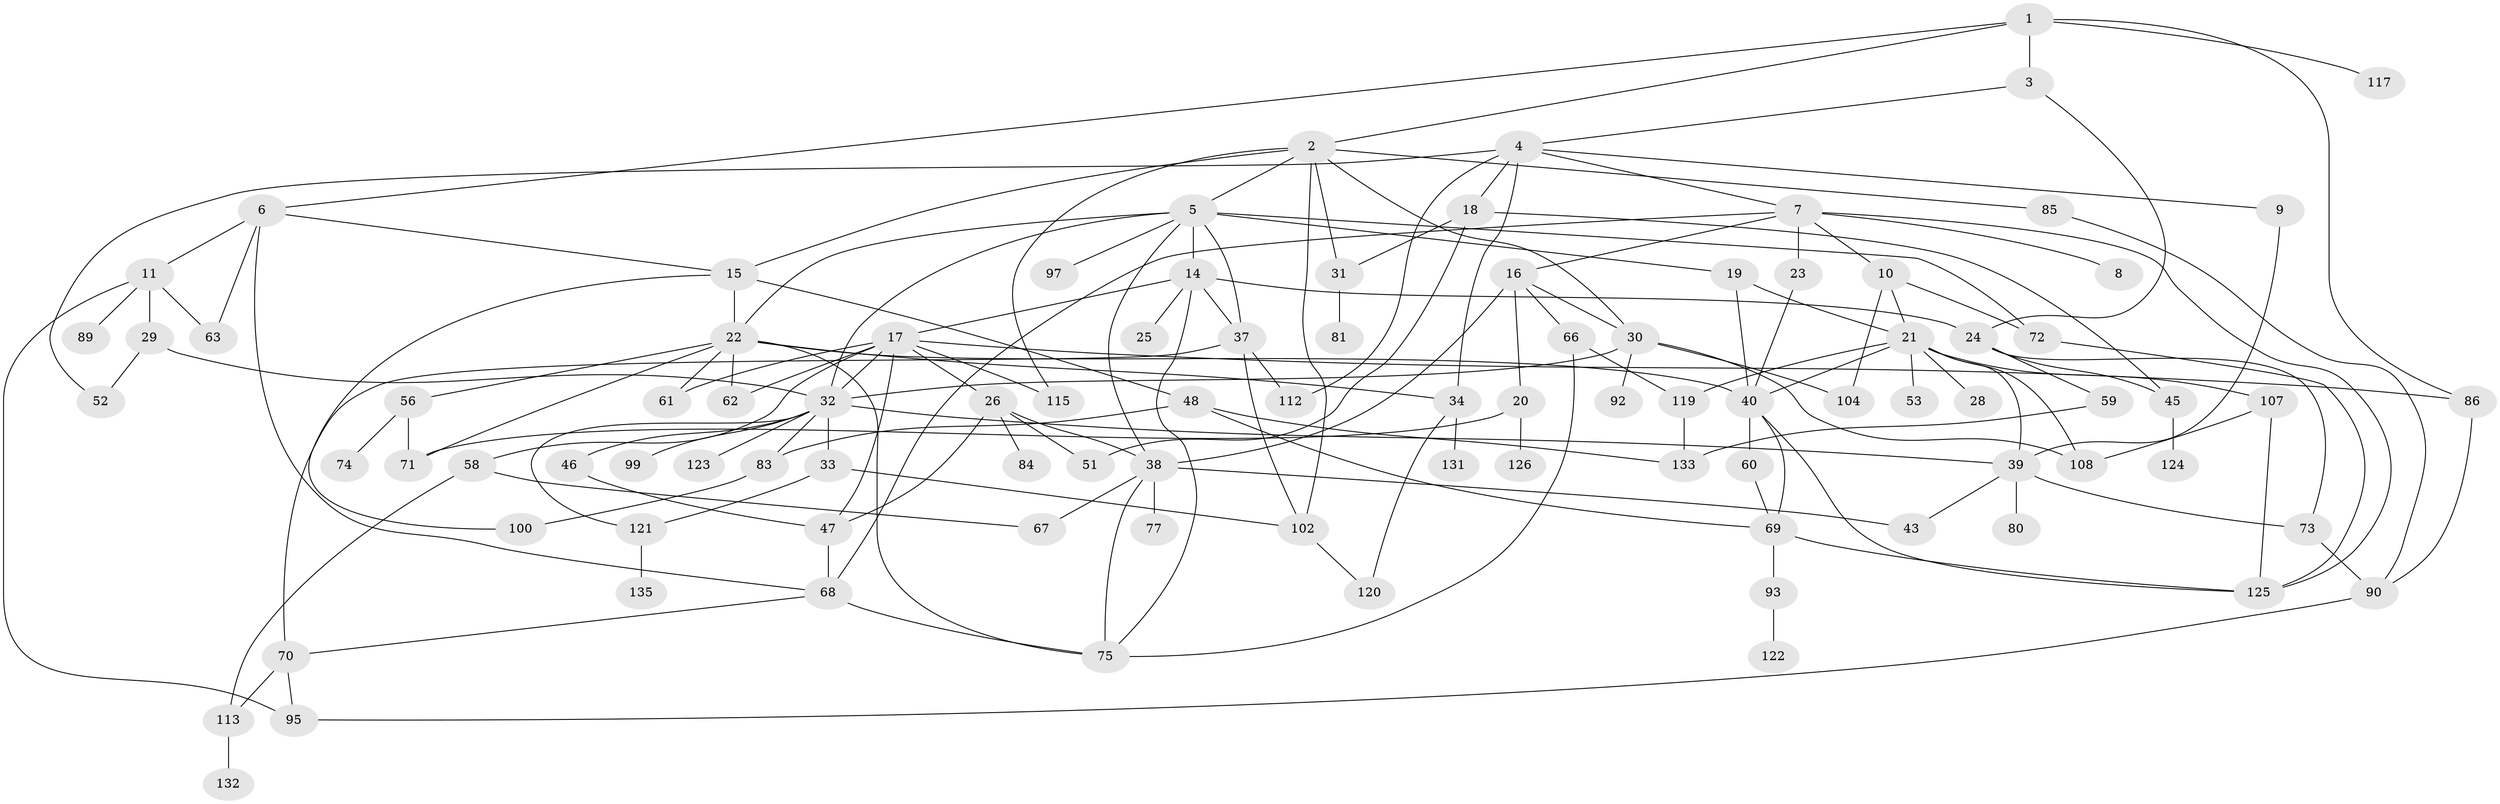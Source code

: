 // original degree distribution, {5: 0.10218978102189781, 7: 0.021897810218978103, 4: 0.10948905109489052, 6: 0.029197080291970802, 1: 0.1897810218978102, 2: 0.27007299270072993, 3: 0.25547445255474455, 8: 0.021897810218978103}
// Generated by graph-tools (version 1.1) at 2025/10/02/27/25 16:10:55]
// undirected, 95 vertices, 159 edges
graph export_dot {
graph [start="1"]
  node [color=gray90,style=filled];
  1 [super="+44"];
  2 [super="+41"];
  3 [super="+65"];
  4 [super="+13"];
  5 [super="+12"];
  6;
  7;
  8;
  9;
  10 [super="+55"];
  11;
  14;
  15 [super="+27"];
  16 [super="+35"];
  17 [super="+57"];
  18 [super="+36"];
  19;
  20 [super="+111"];
  21 [super="+129"];
  22 [super="+105"];
  23;
  24 [super="+49"];
  25;
  26 [super="+91"];
  28;
  29 [super="+110"];
  30 [super="+103"];
  31 [super="+78"];
  32 [super="+76"];
  33;
  34 [super="+82"];
  37;
  38 [super="+42"];
  39 [super="+64"];
  40 [super="+50"];
  43;
  45 [super="+109"];
  46 [super="+54"];
  47 [super="+96"];
  48;
  51;
  52;
  53;
  56 [super="+116"];
  58;
  59;
  60 [super="+98"];
  61;
  62 [super="+79"];
  63;
  66;
  67 [super="+87"];
  68 [super="+114"];
  69 [super="+88"];
  70;
  71;
  72;
  73;
  74;
  75 [super="+101"];
  77;
  80;
  81;
  83 [super="+136"];
  84;
  85;
  86;
  89;
  90 [super="+94"];
  92;
  93;
  95 [super="+106"];
  97;
  99;
  100;
  102 [super="+134"];
  104;
  107;
  108 [super="+128"];
  112;
  113 [super="+118"];
  115;
  117;
  119;
  120;
  121 [super="+130"];
  122;
  123;
  124;
  125 [super="+127"];
  126;
  131;
  132;
  133 [super="+137"];
  135;
  1 -- 2;
  1 -- 3 [weight=2];
  1 -- 6;
  1 -- 117;
  1 -- 86;
  2 -- 5;
  2 -- 30;
  2 -- 31;
  2 -- 115;
  2 -- 85;
  2 -- 102;
  2 -- 15;
  3 -- 4;
  3 -- 24;
  4 -- 7;
  4 -- 9;
  4 -- 18;
  4 -- 112;
  4 -- 52;
  4 -- 34;
  5 -- 19;
  5 -- 37;
  5 -- 38;
  5 -- 72;
  5 -- 32;
  5 -- 97;
  5 -- 22;
  5 -- 14;
  6 -- 11;
  6 -- 15;
  6 -- 63;
  6 -- 68;
  7 -- 8;
  7 -- 10;
  7 -- 16;
  7 -- 23;
  7 -- 68;
  7 -- 125;
  9 -- 39;
  10 -- 72;
  10 -- 104;
  10 -- 21;
  11 -- 29;
  11 -- 63;
  11 -- 89;
  11 -- 95;
  14 -- 17;
  14 -- 24;
  14 -- 25;
  14 -- 75;
  14 -- 37;
  15 -- 22;
  15 -- 48;
  15 -- 100;
  16 -- 20;
  16 -- 38;
  16 -- 66;
  16 -- 30;
  17 -- 26;
  17 -- 58;
  17 -- 61;
  17 -- 86;
  17 -- 47;
  17 -- 32;
  17 -- 115;
  17 -- 62;
  18 -- 51;
  18 -- 45;
  18 -- 31;
  19 -- 21;
  19 -- 40;
  20 -- 126;
  20 -- 71;
  21 -- 28;
  21 -- 53;
  21 -- 107;
  21 -- 119;
  21 -- 39;
  21 -- 40;
  21 -- 108;
  22 -- 40;
  22 -- 56;
  22 -- 62;
  22 -- 61;
  22 -- 71;
  22 -- 75;
  22 -- 34;
  23 -- 40;
  24 -- 45;
  24 -- 73;
  24 -- 59;
  26 -- 47;
  26 -- 84;
  26 -- 38;
  26 -- 51;
  29 -- 32;
  29 -- 52;
  30 -- 92;
  30 -- 32;
  30 -- 104;
  30 -- 108;
  31 -- 81;
  32 -- 33;
  32 -- 46;
  32 -- 83;
  32 -- 99;
  32 -- 39;
  32 -- 121;
  32 -- 123;
  33 -- 121;
  33 -- 102;
  34 -- 120;
  34 -- 131;
  37 -- 102;
  37 -- 70;
  37 -- 112;
  38 -- 67;
  38 -- 75;
  38 -- 43;
  38 -- 77;
  39 -- 43;
  39 -- 80;
  39 -- 73;
  40 -- 69;
  40 -- 60;
  40 -- 125;
  45 -- 124;
  46 -- 47;
  47 -- 68;
  48 -- 133;
  48 -- 83;
  48 -- 69;
  56 -- 71;
  56 -- 74;
  58 -- 113;
  58 -- 67;
  59 -- 133;
  60 -- 69;
  66 -- 119;
  66 -- 75;
  68 -- 70;
  68 -- 75;
  69 -- 125;
  69 -- 93;
  70 -- 95;
  70 -- 113;
  72 -- 125;
  73 -- 90;
  83 -- 100;
  85 -- 90;
  86 -- 90;
  90 -- 95;
  93 -- 122;
  102 -- 120;
  107 -- 108;
  107 -- 125;
  113 -- 132;
  119 -- 133;
  121 -- 135;
}
